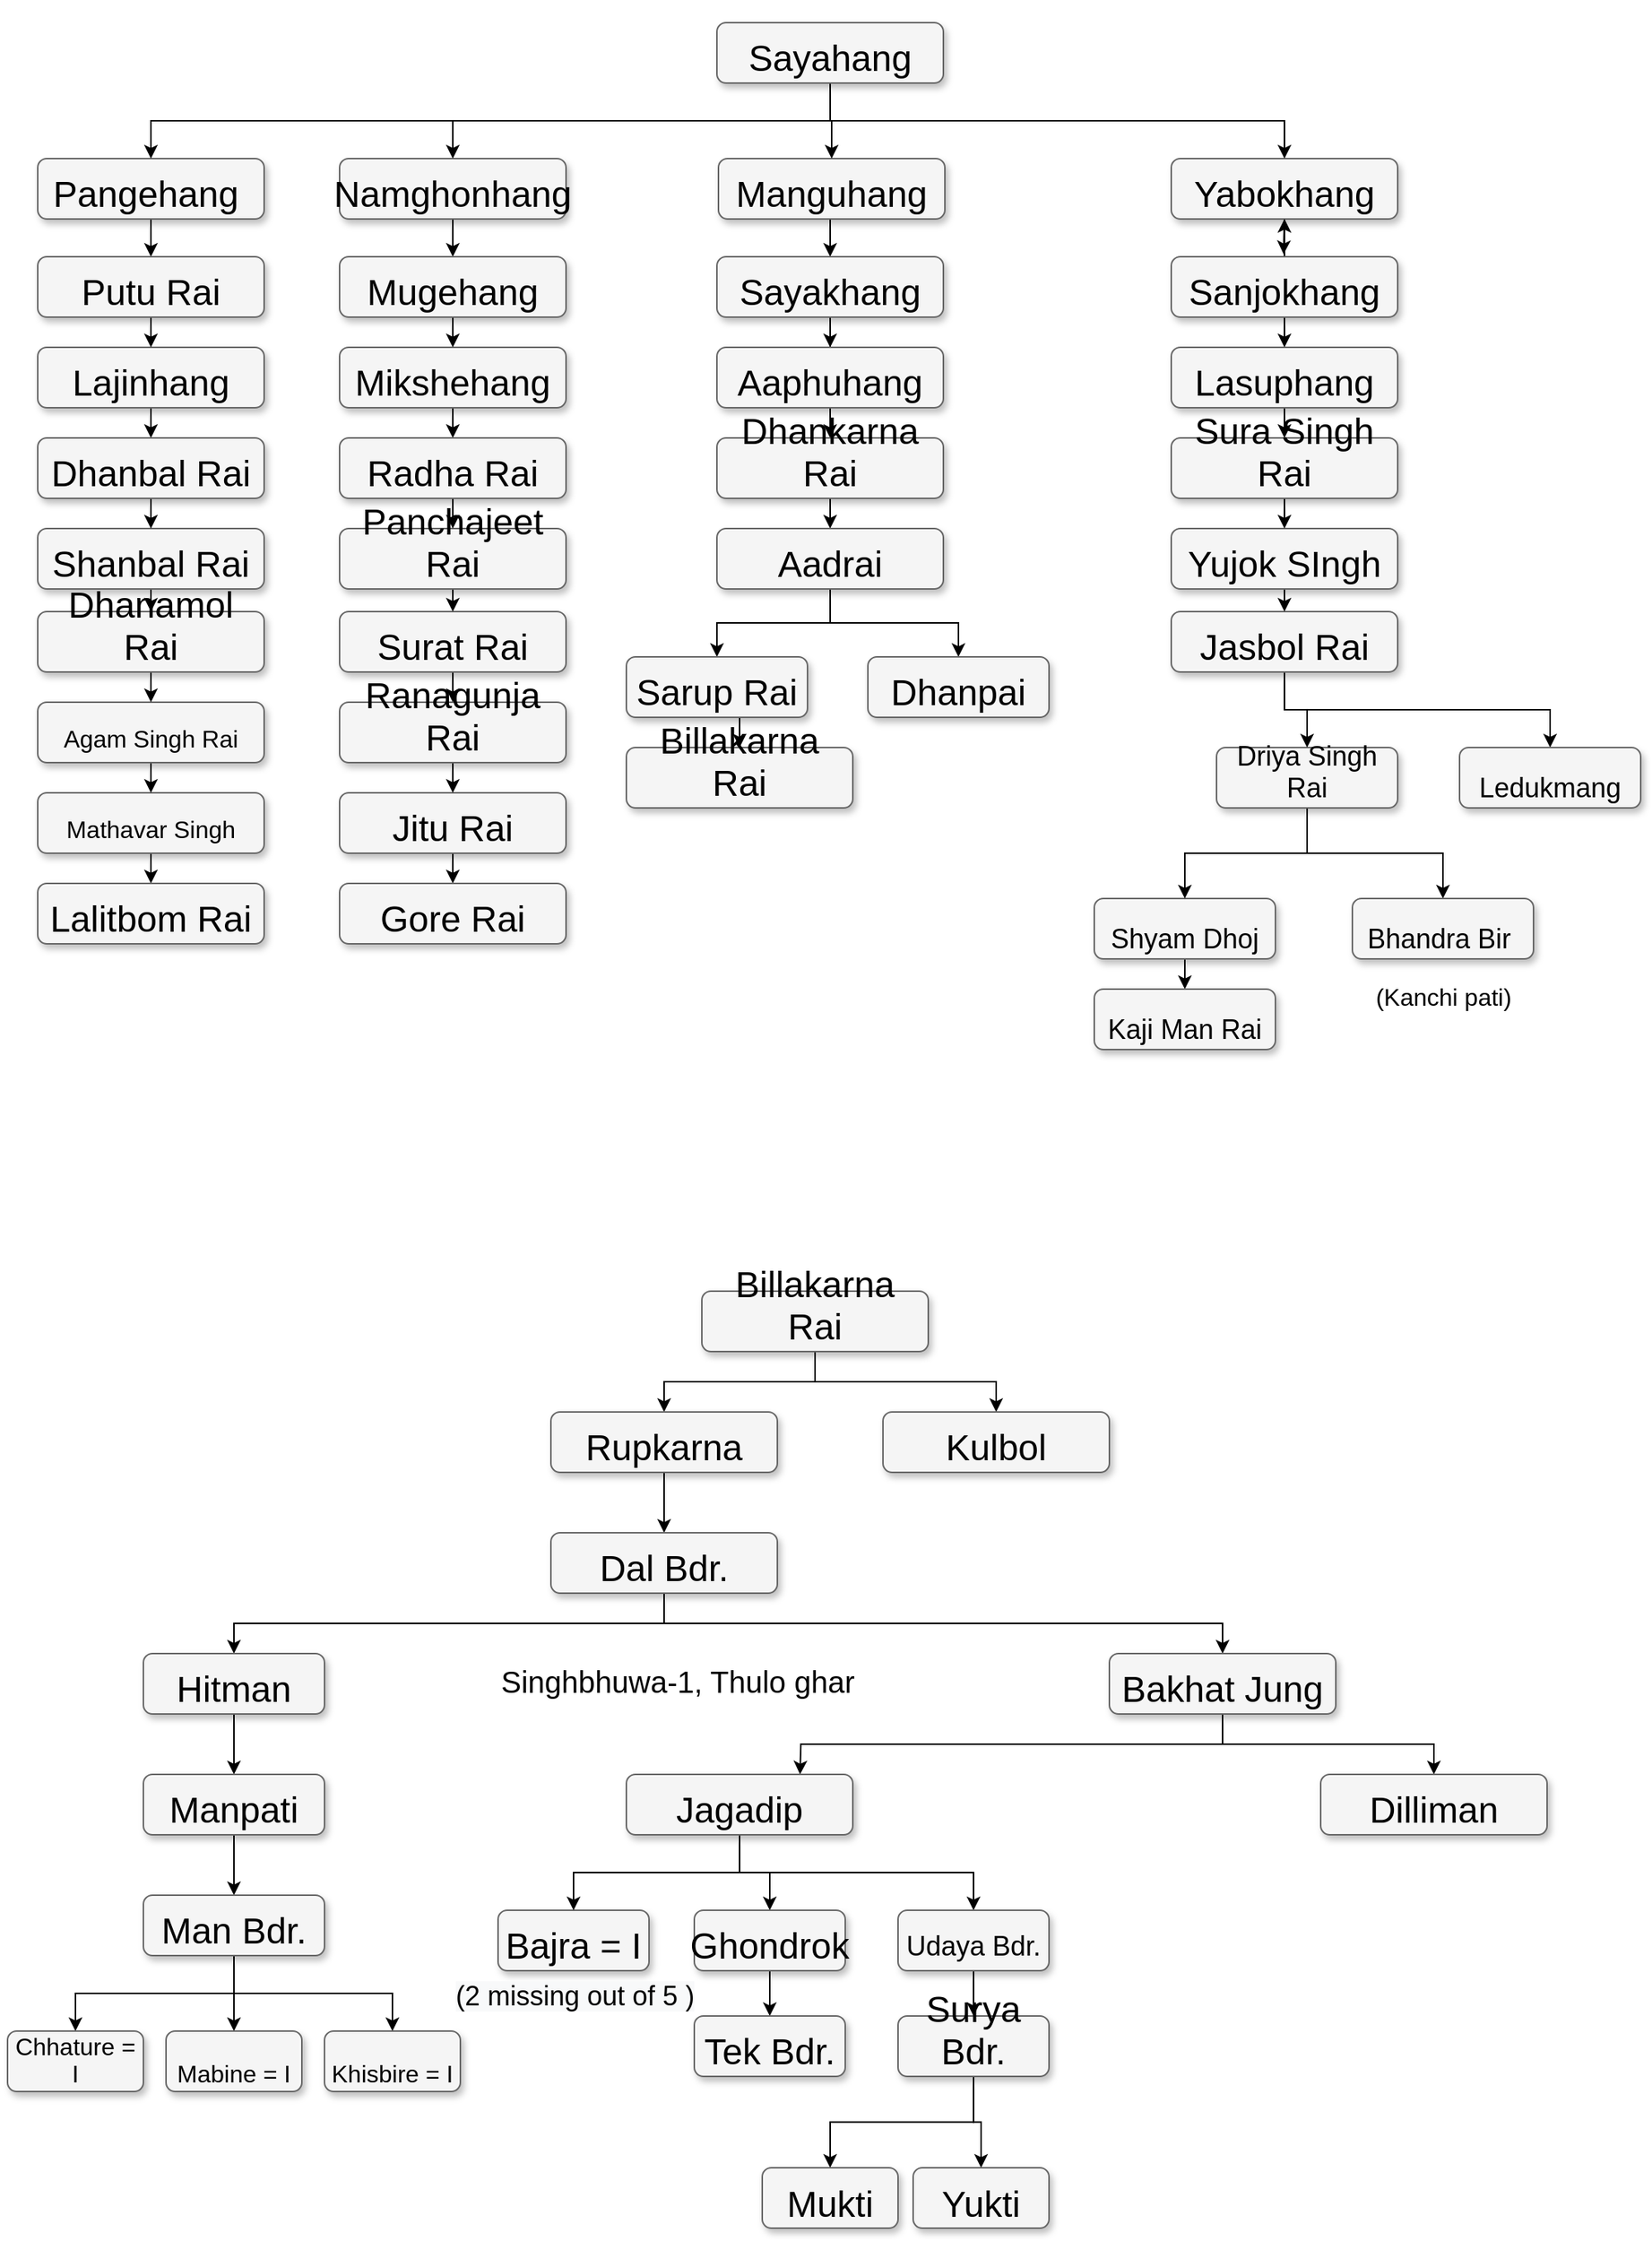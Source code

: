<mxfile version="15.5.0" type="github"><diagram id="9JrSqewKfM9jdmpe-DgF" name="Page-1"><mxGraphModel dx="1635" dy="-3269" grid="1" gridSize="10" guides="1" tooltips="1" connect="1" arrows="1" fold="1" page="1" pageScale="1" pageWidth="1169" pageHeight="827" math="0" shadow="0"><root><mxCell id="0"/><mxCell id="1" parent="0"/><mxCell id="iwu1MowWG5Aq7Ths03g3-1" style="edgeStyle=orthogonalEdgeStyle;rounded=0;orthogonalLoop=1;jettySize=auto;html=1;exitX=0.5;exitY=1;exitDx=0;exitDy=0;entryX=0.5;entryY=0;entryDx=0;entryDy=0;fontSize=24;" edge="1" parent="1" source="iwu1MowWG5Aq7Ths03g3-2" target="iwu1MowWG5Aq7Ths03g3-63"><mxGeometry relative="1" as="geometry"/></mxCell><mxCell id="iwu1MowWG5Aq7Ths03g3-2" value="&lt;p class=&quot;MsoNormal&quot; style=&quot;margin-bottom: 0.0pt; line-height: normal; font-size: 24px;&quot;&gt;&lt;span style=&quot;font-size: 24px; line-height: 107%; font-family: calibri, sans-serif;&quot;&gt;Pangehang&amp;nbsp;&lt;/span&gt;&lt;br style=&quot;font-size: 24px;&quot;&gt;&lt;/p&gt;" style="whiteSpace=wrap;html=1;rounded=1;shadow=1;strokeWidth=1;fontSize=24;align=center;fillColor=#f5f5f5;strokeColor=#666666;verticalAlign=bottom;" vertex="1" parent="1"><mxGeometry x="60" y="4280" width="150" height="40" as="geometry"/></mxCell><mxCell id="iwu1MowWG5Aq7Ths03g3-3" style="edgeStyle=orthogonalEdgeStyle;rounded=0;orthogonalLoop=1;jettySize=auto;html=1;exitX=0.5;exitY=1;exitDx=0;exitDy=0;entryX=0.5;entryY=0;entryDx=0;entryDy=0;fontSize=24;" edge="1" parent="1" source="iwu1MowWG5Aq7Ths03g3-4" target="iwu1MowWG5Aq7Ths03g3-48"><mxGeometry relative="1" as="geometry"/></mxCell><mxCell id="iwu1MowWG5Aq7Ths03g3-4" value="&lt;p class=&quot;MsoNormal&quot; style=&quot;margin-bottom: 0.0pt; line-height: normal; font-size: 24px;&quot;&gt;&lt;span style=&quot;font-size: 24px; line-height: 107%; font-family: calibri, sans-serif;&quot;&gt;Namghonhang&lt;/span&gt;&lt;br style=&quot;font-size: 24px;&quot;&gt;&lt;/p&gt;" style="whiteSpace=wrap;html=1;rounded=1;shadow=1;strokeWidth=1;fontSize=24;align=center;fillColor=#f5f5f5;strokeColor=#666666;verticalAlign=bottom;" vertex="1" parent="1"><mxGeometry x="260" y="4280" width="150" height="40" as="geometry"/></mxCell><mxCell id="iwu1MowWG5Aq7Ths03g3-5" style="edgeStyle=orthogonalEdgeStyle;rounded=0;orthogonalLoop=1;jettySize=auto;html=1;exitX=0.5;exitY=1;exitDx=0;exitDy=0;entryX=0.5;entryY=0;entryDx=0;entryDy=0;fontSize=24;fontColor=#000000;endArrow=classic;endFill=1;" edge="1" parent="1" source="iwu1MowWG5Aq7Ths03g3-6" target="iwu1MowWG5Aq7Ths03g3-10"><mxGeometry relative="1" as="geometry"/></mxCell><mxCell id="iwu1MowWG5Aq7Ths03g3-6" value="&lt;p class=&quot;MsoNormal&quot; style=&quot;margin-bottom: 0.0pt; line-height: normal; font-size: 24px;&quot;&gt;&lt;span style=&quot;font-size: 24px; line-height: 107%; font-family: calibri, sans-serif;&quot;&gt;Manguhang&lt;/span&gt;&lt;br style=&quot;font-size: 24px;&quot;&gt;&lt;/p&gt;" style="whiteSpace=wrap;html=1;rounded=1;shadow=1;strokeWidth=1;fontSize=24;align=center;fillColor=#f5f5f5;strokeColor=#666666;verticalAlign=bottom;" vertex="1" parent="1"><mxGeometry x="511" y="4280" width="150" height="40" as="geometry"/></mxCell><mxCell id="iwu1MowWG5Aq7Ths03g3-7" style="edgeStyle=orthogonalEdgeStyle;rounded=0;orthogonalLoop=1;jettySize=auto;html=1;exitX=0.5;exitY=1;exitDx=0;exitDy=0;entryX=0.496;entryY=-0.043;entryDx=0;entryDy=0;entryPerimeter=0;fontSize=24;" edge="1" parent="1" source="iwu1MowWG5Aq7Ths03g3-8" target="iwu1MowWG5Aq7Ths03g3-34"><mxGeometry relative="1" as="geometry"/></mxCell><mxCell id="iwu1MowWG5Aq7Ths03g3-8" value="&lt;p class=&quot;MsoNormal&quot; style=&quot;margin-bottom: 0.0pt; line-height: normal; font-size: 24px;&quot;&gt;&lt;span style=&quot;font-size: 24px; line-height: 107%; font-family: calibri, sans-serif;&quot;&gt;Yabokhang&lt;/span&gt;&lt;br style=&quot;font-size: 24px;&quot;&gt;&lt;/p&gt;" style="whiteSpace=wrap;html=1;rounded=1;shadow=1;strokeWidth=1;fontSize=24;align=center;fillColor=#f5f5f5;strokeColor=#666666;verticalAlign=bottom;" vertex="1" parent="1"><mxGeometry x="811" y="4280" width="150" height="40" as="geometry"/></mxCell><mxCell id="iwu1MowWG5Aq7Ths03g3-69" style="edgeStyle=orthogonalEdgeStyle;rounded=0;orthogonalLoop=1;jettySize=auto;html=1;exitX=0.5;exitY=1;exitDx=0;exitDy=0;fontSize=16;" edge="1" parent="1" source="iwu1MowWG5Aq7Ths03g3-10" target="iwu1MowWG5Aq7Ths03g3-12"><mxGeometry relative="1" as="geometry"/></mxCell><mxCell id="iwu1MowWG5Aq7Ths03g3-10" value="&lt;p class=&quot;MsoNormal&quot; style=&quot;margin-bottom: 0.0pt; line-height: normal; font-size: 24px;&quot;&gt;&lt;span style=&quot;font-size: 24px; line-height: 107%; font-family: calibri, sans-serif;&quot;&gt;Sayakhang&lt;/span&gt;&lt;br style=&quot;font-size: 24px;&quot;&gt;&lt;/p&gt;" style="whiteSpace=wrap;html=1;rounded=1;shadow=1;strokeWidth=1;fontSize=24;align=center;fillColor=#f5f5f5;strokeColor=#666666;verticalAlign=bottom;" vertex="1" parent="1"><mxGeometry x="510" y="4345" width="150" height="40" as="geometry"/></mxCell><mxCell id="iwu1MowWG5Aq7Ths03g3-11" style="edgeStyle=orthogonalEdgeStyle;rounded=0;orthogonalLoop=1;jettySize=auto;html=1;exitX=0.5;exitY=1;exitDx=0;exitDy=0;entryX=0.5;entryY=0;entryDx=0;entryDy=0;fontSize=24;fontColor=#000000;endArrow=classic;endFill=1;" edge="1" parent="1" source="iwu1MowWG5Aq7Ths03g3-12" target="iwu1MowWG5Aq7Ths03g3-14"><mxGeometry relative="1" as="geometry"/></mxCell><mxCell id="iwu1MowWG5Aq7Ths03g3-12" value="&lt;p class=&quot;MsoNormal&quot; style=&quot;margin-bottom: 0.0pt; line-height: normal; font-size: 24px;&quot;&gt;&lt;span style=&quot;font-size: 24px; line-height: 107%; font-family: calibri, sans-serif;&quot;&gt;Aaphuhang&lt;/span&gt;&lt;br style=&quot;font-size: 24px;&quot;&gt;&lt;/p&gt;" style="whiteSpace=wrap;html=1;rounded=1;shadow=1;strokeWidth=1;fontSize=24;align=center;fillColor=#f5f5f5;strokeColor=#666666;verticalAlign=bottom;" vertex="1" parent="1"><mxGeometry x="510" y="4405" width="150" height="40" as="geometry"/></mxCell><mxCell id="iwu1MowWG5Aq7Ths03g3-13" style="edgeStyle=orthogonalEdgeStyle;rounded=0;orthogonalLoop=1;jettySize=auto;html=1;exitX=0.5;exitY=1;exitDx=0;exitDy=0;entryX=0.5;entryY=0;entryDx=0;entryDy=0;fontSize=24;fontColor=#000000;endArrow=classic;endFill=1;" edge="1" parent="1" source="iwu1MowWG5Aq7Ths03g3-14" target="iwu1MowWG5Aq7Ths03g3-16"><mxGeometry relative="1" as="geometry"/></mxCell><mxCell id="iwu1MowWG5Aq7Ths03g3-14" value="&lt;p class=&quot;MsoNormal&quot; style=&quot;margin-bottom: 0.0pt; line-height: normal; font-size: 24px;&quot;&gt;&lt;span style=&quot;font-size: 24px; line-height: 107%; font-family: calibri, sans-serif;&quot;&gt;Dhankarna Rai&lt;/span&gt;&lt;br style=&quot;font-size: 24px;&quot;&gt;&lt;/p&gt;" style="whiteSpace=wrap;html=1;rounded=1;shadow=1;strokeWidth=1;fontSize=24;align=center;fillColor=#f5f5f5;strokeColor=#666666;verticalAlign=bottom;" vertex="1" parent="1"><mxGeometry x="510" y="4465" width="150" height="40" as="geometry"/></mxCell><mxCell id="iwu1MowWG5Aq7Ths03g3-15" style="edgeStyle=orthogonalEdgeStyle;rounded=0;orthogonalLoop=1;jettySize=auto;html=1;exitX=0.5;exitY=1;exitDx=0;exitDy=0;fontSize=24;fontColor=#000000;endArrow=classic;endFill=1;" edge="1" parent="1" source="iwu1MowWG5Aq7Ths03g3-16" target="iwu1MowWG5Aq7Ths03g3-18"><mxGeometry relative="1" as="geometry"/></mxCell><mxCell id="iwu1MowWG5Aq7Ths03g3-95" style="edgeStyle=orthogonalEdgeStyle;rounded=0;orthogonalLoop=1;jettySize=auto;html=1;exitX=0.5;exitY=1;exitDx=0;exitDy=0;fontSize=16;" edge="1" parent="1" source="iwu1MowWG5Aq7Ths03g3-16" target="iwu1MowWG5Aq7Ths03g3-94"><mxGeometry relative="1" as="geometry"/></mxCell><mxCell id="iwu1MowWG5Aq7Ths03g3-16" value="&lt;p class=&quot;MsoNormal&quot; style=&quot;margin-bottom: 0.0pt; line-height: normal; font-size: 24px;&quot;&gt;&lt;span style=&quot;font-size: 24px; line-height: 107%; font-family: calibri, sans-serif;&quot;&gt;Aadrai&lt;/span&gt;&lt;br style=&quot;font-size: 24px;&quot;&gt;&lt;/p&gt;" style="whiteSpace=wrap;html=1;rounded=1;shadow=1;strokeWidth=1;fontSize=24;align=center;fillColor=#f5f5f5;strokeColor=#666666;verticalAlign=bottom;" vertex="1" parent="1"><mxGeometry x="510" y="4525" width="150" height="40" as="geometry"/></mxCell><mxCell id="iwu1MowWG5Aq7Ths03g3-17" style="edgeStyle=orthogonalEdgeStyle;rounded=0;orthogonalLoop=1;jettySize=auto;html=1;exitX=0.5;exitY=1;exitDx=0;exitDy=0;entryX=0.5;entryY=0;entryDx=0;entryDy=0;fontSize=24;fontColor=#000000;endArrow=classic;endFill=1;" edge="1" parent="1" source="iwu1MowWG5Aq7Ths03g3-18" target="iwu1MowWG5Aq7Ths03g3-19"><mxGeometry relative="1" as="geometry"/></mxCell><mxCell id="iwu1MowWG5Aq7Ths03g3-18" value="&lt;p class=&quot;MsoNormal&quot; style=&quot;margin-bottom: 0.0pt; line-height: normal; font-size: 24px;&quot;&gt;&lt;span style=&quot;font-size: 24px; line-height: 107%; font-family: calibri, sans-serif;&quot;&gt;Sarup Rai&lt;/span&gt;&lt;br style=&quot;font-size: 24px;&quot;&gt;&lt;/p&gt;" style="whiteSpace=wrap;html=1;rounded=1;shadow=1;strokeWidth=1;fontSize=24;align=center;fillColor=#f5f5f5;strokeColor=#666666;verticalAlign=bottom;" vertex="1" parent="1"><mxGeometry x="450" y="4610" width="120" height="40" as="geometry"/></mxCell><mxCell id="iwu1MowWG5Aq7Ths03g3-19" value="&lt;p class=&quot;MsoNormal&quot; style=&quot;margin-bottom: 0.0pt; line-height: normal; font-size: 24px;&quot;&gt;&lt;span style=&quot;font-size: 24px; line-height: 107%; font-family: calibri, sans-serif;&quot;&gt;Billakarna Rai&lt;/span&gt;&lt;br style=&quot;font-size: 24px;&quot;&gt;&lt;/p&gt;" style="whiteSpace=wrap;html=1;rounded=1;shadow=1;strokeWidth=1;fontSize=24;align=center;fillColor=#f5f5f5;strokeColor=#666666;verticalAlign=bottom;" vertex="1" parent="1"><mxGeometry x="450" y="4670" width="150" height="40" as="geometry"/></mxCell><mxCell id="iwu1MowWG5Aq7Ths03g3-20" style="edgeStyle=orthogonalEdgeStyle;rounded=0;orthogonalLoop=1;jettySize=auto;html=1;exitX=0.5;exitY=1;exitDx=0;exitDy=0;entryX=0.5;entryY=0;entryDx=0;entryDy=0;fontSize=24;" edge="1" parent="1" source="iwu1MowWG5Aq7Ths03g3-21" target="iwu1MowWG5Aq7Ths03g3-22"><mxGeometry relative="1" as="geometry"/></mxCell><mxCell id="iwu1MowWG5Aq7Ths03g3-21" value="&lt;p class=&quot;MsoNormal&quot; style=&quot;margin-bottom: 0.0pt; line-height: normal; font-size: 18px;&quot;&gt;&lt;span style=&quot;line-height: 107%; font-family: calibri, sans-serif; font-size: 18px;&quot;&gt;&lt;font style=&quot;font-size: 18px;&quot;&gt;Shyam Dhoj&lt;/font&gt;&lt;/span&gt;&lt;br style=&quot;font-size: 18px;&quot;&gt;&lt;/p&gt;" style="whiteSpace=wrap;html=1;rounded=1;shadow=1;strokeWidth=1;fontSize=18;align=center;fillColor=#f5f5f5;strokeColor=#666666;verticalAlign=bottom;" vertex="1" parent="1"><mxGeometry x="760" y="4770" width="120" height="40" as="geometry"/></mxCell><mxCell id="iwu1MowWG5Aq7Ths03g3-22" value="&lt;p class=&quot;MsoNormal&quot; style=&quot;margin-bottom: 0.0pt; line-height: normal; font-size: 18px;&quot;&gt;&lt;span style=&quot;line-height: 107%; font-family: calibri, sans-serif; font-size: 18px;&quot;&gt;&lt;font style=&quot;font-size: 18px;&quot;&gt;Kaji Man Rai&lt;/font&gt;&lt;/span&gt;&lt;br style=&quot;font-size: 18px;&quot;&gt;&lt;/p&gt;" style="whiteSpace=wrap;html=1;rounded=1;shadow=1;strokeWidth=1;fontSize=18;align=center;fillColor=#f5f5f5;strokeColor=#666666;verticalAlign=bottom;" vertex="1" parent="1"><mxGeometry x="760" y="4830" width="120" height="40" as="geometry"/></mxCell><mxCell id="iwu1MowWG5Aq7Ths03g3-23" style="edgeStyle=orthogonalEdgeStyle;rounded=0;orthogonalLoop=1;jettySize=auto;html=1;exitX=0.5;exitY=1;exitDx=0;exitDy=0;entryX=0.5;entryY=0;entryDx=0;entryDy=0;fontSize=24;" edge="1" parent="1" source="iwu1MowWG5Aq7Ths03g3-24" target="iwu1MowWG5Aq7Ths03g3-21"><mxGeometry relative="1" as="geometry"/></mxCell><mxCell id="iwu1MowWG5Aq7Ths03g3-84" style="edgeStyle=orthogonalEdgeStyle;rounded=0;orthogonalLoop=1;jettySize=auto;html=1;exitX=0.5;exitY=1;exitDx=0;exitDy=0;fontSize=18;" edge="1" parent="1" source="iwu1MowWG5Aq7Ths03g3-24" target="iwu1MowWG5Aq7Ths03g3-82"><mxGeometry relative="1" as="geometry"/></mxCell><mxCell id="iwu1MowWG5Aq7Ths03g3-24" value="&lt;p class=&quot;MsoNormal&quot; style=&quot;margin-bottom: 0.0pt; line-height: normal; font-size: 18px;&quot;&gt;&lt;span style=&quot;line-height: 107%; font-family: calibri, sans-serif; font-size: 18px;&quot;&gt;&lt;font style=&quot;font-size: 18px;&quot;&gt;Driya Singh Rai&lt;/font&gt;&lt;/span&gt;&lt;br style=&quot;font-size: 18px;&quot;&gt;&lt;/p&gt;" style="whiteSpace=wrap;html=1;rounded=1;shadow=1;strokeWidth=1;fontSize=18;align=center;fillColor=#f5f5f5;strokeColor=#666666;verticalAlign=bottom;" vertex="1" parent="1"><mxGeometry x="841" y="4670" width="120" height="40" as="geometry"/></mxCell><mxCell id="iwu1MowWG5Aq7Ths03g3-80" style="edgeStyle=orthogonalEdgeStyle;rounded=0;orthogonalLoop=1;jettySize=auto;html=1;exitX=0.5;exitY=1;exitDx=0;exitDy=0;fontSize=18;" edge="1" parent="1" source="iwu1MowWG5Aq7Ths03g3-26" target="iwu1MowWG5Aq7Ths03g3-24"><mxGeometry relative="1" as="geometry"/></mxCell><mxCell id="iwu1MowWG5Aq7Ths03g3-81" style="edgeStyle=orthogonalEdgeStyle;rounded=0;orthogonalLoop=1;jettySize=auto;html=1;exitX=0.5;exitY=1;exitDx=0;exitDy=0;fontSize=18;" edge="1" parent="1" source="iwu1MowWG5Aq7Ths03g3-26" target="iwu1MowWG5Aq7Ths03g3-79"><mxGeometry relative="1" as="geometry"/></mxCell><mxCell id="iwu1MowWG5Aq7Ths03g3-26" value="&lt;p class=&quot;MsoNormal&quot; style=&quot;margin-bottom: 0.0pt; line-height: normal; font-size: 24px;&quot;&gt;&lt;span style=&quot;line-height: 107%; font-family: calibri, sans-serif; font-size: 24px;&quot;&gt;&lt;font style=&quot;font-size: 24px;&quot;&gt;Jasbol Rai&lt;/font&gt;&lt;/span&gt;&lt;br style=&quot;font-size: 24px;&quot;&gt;&lt;/p&gt;" style="whiteSpace=wrap;html=1;rounded=1;shadow=1;strokeWidth=1;fontSize=24;align=center;fillColor=#f5f5f5;strokeColor=#666666;verticalAlign=bottom;" vertex="1" parent="1"><mxGeometry x="811" y="4580" width="150" height="40" as="geometry"/></mxCell><mxCell id="iwu1MowWG5Aq7Ths03g3-27" style="edgeStyle=orthogonalEdgeStyle;rounded=0;orthogonalLoop=1;jettySize=auto;html=1;exitX=0.5;exitY=1;exitDx=0;exitDy=0;entryX=0.5;entryY=0;entryDx=0;entryDy=0;fontSize=24;" edge="1" parent="1" source="iwu1MowWG5Aq7Ths03g3-28" target="iwu1MowWG5Aq7Ths03g3-26"><mxGeometry relative="1" as="geometry"/></mxCell><mxCell id="iwu1MowWG5Aq7Ths03g3-28" value="&lt;p class=&quot;MsoNormal&quot; style=&quot;margin-bottom: 0.0pt; line-height: normal; font-size: 24px;&quot;&gt;&lt;span style=&quot;line-height: 107%; font-family: calibri, sans-serif; font-size: 24px;&quot;&gt;&lt;font style=&quot;font-size: 24px;&quot;&gt;Yujok SIngh&lt;/font&gt;&lt;/span&gt;&lt;br style=&quot;font-size: 24px;&quot;&gt;&lt;/p&gt;" style="whiteSpace=wrap;html=1;rounded=1;shadow=1;strokeWidth=1;fontSize=24;align=center;fillColor=#f5f5f5;strokeColor=#666666;verticalAlign=bottom;" vertex="1" parent="1"><mxGeometry x="811" y="4525" width="150" height="40" as="geometry"/></mxCell><mxCell id="iwu1MowWG5Aq7Ths03g3-29" style="edgeStyle=orthogonalEdgeStyle;rounded=0;orthogonalLoop=1;jettySize=auto;html=1;exitX=0.5;exitY=1;exitDx=0;exitDy=0;entryX=0.5;entryY=0;entryDx=0;entryDy=0;fontSize=24;" edge="1" parent="1" source="iwu1MowWG5Aq7Ths03g3-30" target="iwu1MowWG5Aq7Ths03g3-32"><mxGeometry relative="1" as="geometry"/></mxCell><mxCell id="iwu1MowWG5Aq7Ths03g3-30" value="&lt;p class=&quot;MsoNormal&quot; style=&quot;margin-bottom: 0.0pt; line-height: normal; font-size: 24px;&quot;&gt;&lt;span style=&quot;line-height: 107%; font-family: calibri, sans-serif; font-size: 24px;&quot;&gt;&lt;font style=&quot;font-size: 24px;&quot;&gt;Lasuphang&lt;/font&gt;&lt;/span&gt;&lt;br style=&quot;font-size: 24px;&quot;&gt;&lt;/p&gt;" style="whiteSpace=wrap;html=1;rounded=1;shadow=1;strokeWidth=1;fontSize=24;align=center;fillColor=#f5f5f5;strokeColor=#666666;verticalAlign=bottom;" vertex="1" parent="1"><mxGeometry x="811" y="4405" width="150" height="40" as="geometry"/></mxCell><mxCell id="iwu1MowWG5Aq7Ths03g3-31" style="edgeStyle=orthogonalEdgeStyle;rounded=0;orthogonalLoop=1;jettySize=auto;html=1;exitX=0.5;exitY=1;exitDx=0;exitDy=0;entryX=0.5;entryY=0;entryDx=0;entryDy=0;fontSize=24;" edge="1" parent="1" source="iwu1MowWG5Aq7Ths03g3-32" target="iwu1MowWG5Aq7Ths03g3-28"><mxGeometry relative="1" as="geometry"/></mxCell><mxCell id="iwu1MowWG5Aq7Ths03g3-32" value="&lt;p class=&quot;MsoNormal&quot; style=&quot;margin-bottom: 0.0pt; line-height: normal; font-size: 24px;&quot;&gt;&lt;span style=&quot;line-height: 107%; font-family: calibri, sans-serif; font-size: 24px;&quot;&gt;&lt;font style=&quot;font-size: 24px;&quot;&gt;Sura Singh Rai&lt;/font&gt;&lt;/span&gt;&lt;br style=&quot;font-size: 24px;&quot;&gt;&lt;/p&gt;" style="whiteSpace=wrap;html=1;rounded=1;shadow=1;strokeWidth=1;fontSize=24;align=center;fillColor=#f5f5f5;strokeColor=#666666;verticalAlign=bottom;" vertex="1" parent="1"><mxGeometry x="811" y="4465" width="150" height="40" as="geometry"/></mxCell><mxCell id="iwu1MowWG5Aq7Ths03g3-33" style="edgeStyle=orthogonalEdgeStyle;rounded=0;orthogonalLoop=1;jettySize=auto;html=1;exitX=0.5;exitY=1;exitDx=0;exitDy=0;entryX=0.5;entryY=0;entryDx=0;entryDy=0;fontSize=24;" edge="1" parent="1" source="iwu1MowWG5Aq7Ths03g3-34" target="iwu1MowWG5Aq7Ths03g3-30"><mxGeometry relative="1" as="geometry"/></mxCell><mxCell id="iwu1MowWG5Aq7Ths03g3-77" value="" style="edgeStyle=orthogonalEdgeStyle;rounded=0;orthogonalLoop=1;jettySize=auto;html=1;fontSize=16;" edge="1" parent="1" source="iwu1MowWG5Aq7Ths03g3-34" target="iwu1MowWG5Aq7Ths03g3-8"><mxGeometry relative="1" as="geometry"/></mxCell><mxCell id="iwu1MowWG5Aq7Ths03g3-34" value="&lt;p class=&quot;MsoNormal&quot; style=&quot;margin-bottom: 0.0pt; line-height: normal; font-size: 24px;&quot;&gt;&lt;span style=&quot;line-height: 107%; font-family: calibri, sans-serif; font-size: 24px;&quot;&gt;&lt;font style=&quot;font-size: 24px;&quot;&gt;Sanjokhang&lt;/font&gt;&lt;/span&gt;&lt;br style=&quot;font-size: 24px;&quot;&gt;&lt;/p&gt;" style="whiteSpace=wrap;html=1;rounded=1;shadow=1;strokeWidth=1;fontSize=24;align=center;fillColor=#f5f5f5;strokeColor=#666666;verticalAlign=bottom;" vertex="1" parent="1"><mxGeometry x="811" y="4345" width="150" height="40" as="geometry"/></mxCell><mxCell id="iwu1MowWG5Aq7Ths03g3-35" style="edgeStyle=orthogonalEdgeStyle;rounded=0;orthogonalLoop=1;jettySize=auto;html=1;exitX=0.5;exitY=1;exitDx=0;exitDy=0;entryX=0.5;entryY=0;entryDx=0;entryDy=0;fontSize=24;" edge="1" parent="1" source="iwu1MowWG5Aq7Ths03g3-36" target="iwu1MowWG5Aq7Ths03g3-49"><mxGeometry relative="1" as="geometry"/></mxCell><mxCell id="iwu1MowWG5Aq7Ths03g3-36" value="&lt;p class=&quot;MsoNormal&quot; style=&quot;margin-bottom: 0.0pt; line-height: normal; font-size: 24px;&quot;&gt;&lt;span style=&quot;line-height: 107%; font-family: calibri, sans-serif; font-size: 24px;&quot;&gt;&lt;font style=&quot;font-size: 24px;&quot;&gt;Jitu Rai&lt;/font&gt;&lt;/span&gt;&lt;br style=&quot;font-size: 24px;&quot;&gt;&lt;/p&gt;" style="whiteSpace=wrap;html=1;rounded=1;shadow=1;strokeWidth=1;fontSize=24;align=center;fillColor=#f5f5f5;strokeColor=#666666;verticalAlign=bottom;" vertex="1" parent="1"><mxGeometry x="260" y="4700" width="150" height="40" as="geometry"/></mxCell><mxCell id="iwu1MowWG5Aq7Ths03g3-37" style="edgeStyle=orthogonalEdgeStyle;rounded=0;orthogonalLoop=1;jettySize=auto;html=1;exitX=0.5;exitY=1;exitDx=0;exitDy=0;entryX=0.5;entryY=0;entryDx=0;entryDy=0;fontSize=24;" edge="1" parent="1" source="iwu1MowWG5Aq7Ths03g3-38" target="iwu1MowWG5Aq7Ths03g3-36"><mxGeometry relative="1" as="geometry"/></mxCell><mxCell id="iwu1MowWG5Aq7Ths03g3-38" value="&lt;p class=&quot;MsoNormal&quot; style=&quot;margin-bottom: 0.0pt; line-height: normal; font-size: 24px;&quot;&gt;&lt;span style=&quot;line-height: 107%; font-family: calibri, sans-serif; font-size: 24px;&quot;&gt;&lt;font style=&quot;font-size: 24px;&quot;&gt;Ranagunja Rai&lt;/font&gt;&lt;/span&gt;&lt;br style=&quot;font-size: 24px;&quot;&gt;&lt;/p&gt;" style="whiteSpace=wrap;html=1;rounded=1;shadow=1;strokeWidth=1;fontSize=24;align=center;fillColor=#f5f5f5;strokeColor=#666666;verticalAlign=bottom;" vertex="1" parent="1"><mxGeometry x="260" y="4640" width="150" height="40" as="geometry"/></mxCell><mxCell id="iwu1MowWG5Aq7Ths03g3-39" style="edgeStyle=orthogonalEdgeStyle;rounded=0;orthogonalLoop=1;jettySize=auto;html=1;exitX=0.5;exitY=1;exitDx=0;exitDy=0;entryX=0.5;entryY=0;entryDx=0;entryDy=0;fontSize=24;" edge="1" parent="1" source="iwu1MowWG5Aq7Ths03g3-40" target="iwu1MowWG5Aq7Ths03g3-38"><mxGeometry relative="1" as="geometry"/></mxCell><mxCell id="iwu1MowWG5Aq7Ths03g3-40" value="&lt;p class=&quot;MsoNormal&quot; style=&quot;margin-bottom: 0.0pt; line-height: normal; font-size: 24px;&quot;&gt;&lt;span style=&quot;line-height: 107%; font-family: calibri, sans-serif; font-size: 24px;&quot;&gt;&lt;font style=&quot;font-size: 24px;&quot;&gt;Surat Rai&lt;/font&gt;&lt;/span&gt;&lt;br style=&quot;font-size: 24px;&quot;&gt;&lt;/p&gt;" style="whiteSpace=wrap;html=1;rounded=1;shadow=1;strokeWidth=1;fontSize=24;align=center;fillColor=#f5f5f5;strokeColor=#666666;verticalAlign=bottom;" vertex="1" parent="1"><mxGeometry x="260" y="4580" width="150" height="40" as="geometry"/></mxCell><mxCell id="iwu1MowWG5Aq7Ths03g3-41" style="edgeStyle=orthogonalEdgeStyle;rounded=0;orthogonalLoop=1;jettySize=auto;html=1;exitX=0.5;exitY=1;exitDx=0;exitDy=0;entryX=0.5;entryY=0;entryDx=0;entryDy=0;fontSize=24;" edge="1" parent="1" source="iwu1MowWG5Aq7Ths03g3-42" target="iwu1MowWG5Aq7Ths03g3-40"><mxGeometry relative="1" as="geometry"/></mxCell><mxCell id="iwu1MowWG5Aq7Ths03g3-42" value="&lt;p class=&quot;MsoNormal&quot; style=&quot;margin-bottom: 0.0pt; line-height: normal; font-size: 24px;&quot;&gt;&lt;span style=&quot;line-height: 107%; font-family: calibri, sans-serif; font-size: 24px;&quot;&gt;&lt;font style=&quot;font-size: 24px;&quot;&gt;Panchajeet Rai&lt;/font&gt;&lt;/span&gt;&lt;br style=&quot;font-size: 24px;&quot;&gt;&lt;/p&gt;" style="whiteSpace=wrap;html=1;rounded=1;shadow=1;strokeWidth=1;fontSize=24;align=center;fillColor=#f5f5f5;strokeColor=#666666;verticalAlign=bottom;" vertex="1" parent="1"><mxGeometry x="260" y="4525" width="150" height="40" as="geometry"/></mxCell><mxCell id="iwu1MowWG5Aq7Ths03g3-43" style="edgeStyle=orthogonalEdgeStyle;rounded=0;orthogonalLoop=1;jettySize=auto;html=1;exitX=0.5;exitY=1;exitDx=0;exitDy=0;entryX=0.5;entryY=0;entryDx=0;entryDy=0;fontSize=24;" edge="1" parent="1" source="iwu1MowWG5Aq7Ths03g3-44" target="iwu1MowWG5Aq7Ths03g3-46"><mxGeometry relative="1" as="geometry"/></mxCell><mxCell id="iwu1MowWG5Aq7Ths03g3-44" value="&lt;p class=&quot;MsoNormal&quot; style=&quot;margin-bottom: 0.0pt; line-height: normal; font-size: 24px;&quot;&gt;&lt;span style=&quot;line-height: 107%; font-family: calibri, sans-serif; font-size: 24px;&quot;&gt;&lt;font style=&quot;font-size: 24px;&quot;&gt;Mikshehang&lt;/font&gt;&lt;/span&gt;&lt;br style=&quot;font-size: 24px;&quot;&gt;&lt;/p&gt;" style="whiteSpace=wrap;html=1;rounded=1;shadow=1;strokeWidth=1;fontSize=24;align=center;fillColor=#f5f5f5;strokeColor=#666666;verticalAlign=bottom;" vertex="1" parent="1"><mxGeometry x="260" y="4405" width="150" height="40" as="geometry"/></mxCell><mxCell id="iwu1MowWG5Aq7Ths03g3-45" style="edgeStyle=orthogonalEdgeStyle;rounded=0;orthogonalLoop=1;jettySize=auto;html=1;exitX=0.5;exitY=1;exitDx=0;exitDy=0;entryX=0.5;entryY=0;entryDx=0;entryDy=0;fontSize=24;" edge="1" parent="1" source="iwu1MowWG5Aq7Ths03g3-46" target="iwu1MowWG5Aq7Ths03g3-42"><mxGeometry relative="1" as="geometry"/></mxCell><mxCell id="iwu1MowWG5Aq7Ths03g3-46" value="&lt;p class=&quot;MsoNormal&quot; style=&quot;margin-bottom: 0.0pt; line-height: normal; font-size: 24px;&quot;&gt;&lt;font face=&quot;calibri, sans-serif&quot; style=&quot;font-size: 24px;&quot;&gt;&lt;span style=&quot;font-size: 24px;&quot;&gt;Radha Rai&lt;/span&gt;&lt;/font&gt;&lt;/p&gt;" style="whiteSpace=wrap;html=1;rounded=1;shadow=1;strokeWidth=1;fontSize=24;align=center;fillColor=#f5f5f5;strokeColor=#666666;verticalAlign=bottom;" vertex="1" parent="1"><mxGeometry x="260" y="4465" width="150" height="40" as="geometry"/></mxCell><mxCell id="iwu1MowWG5Aq7Ths03g3-47" style="edgeStyle=orthogonalEdgeStyle;rounded=0;orthogonalLoop=1;jettySize=auto;html=1;exitX=0.5;exitY=1;exitDx=0;exitDy=0;entryX=0.5;entryY=0;entryDx=0;entryDy=0;fontSize=24;" edge="1" parent="1" source="iwu1MowWG5Aq7Ths03g3-48" target="iwu1MowWG5Aq7Ths03g3-44"><mxGeometry relative="1" as="geometry"/></mxCell><mxCell id="iwu1MowWG5Aq7Ths03g3-48" value="&lt;p class=&quot;MsoNormal&quot; style=&quot;margin-bottom: 0.0pt; line-height: normal; font-size: 24px;&quot;&gt;&lt;span style=&quot;line-height: 107%; font-family: calibri, sans-serif; font-size: 24px;&quot;&gt;&lt;font style=&quot;font-size: 24px;&quot;&gt;Mugehang&lt;/font&gt;&lt;/span&gt;&lt;br style=&quot;font-size: 24px;&quot;&gt;&lt;/p&gt;" style="whiteSpace=wrap;html=1;rounded=1;shadow=1;strokeWidth=1;fontSize=24;align=center;fillColor=#f5f5f5;strokeColor=#666666;verticalAlign=bottom;" vertex="1" parent="1"><mxGeometry x="260" y="4345" width="150" height="40" as="geometry"/></mxCell><mxCell id="iwu1MowWG5Aq7Ths03g3-49" value="&lt;p class=&quot;MsoNormal&quot; style=&quot;margin-bottom: 0.0pt; line-height: normal; font-size: 24px;&quot;&gt;&lt;span style=&quot;line-height: 107%; font-family: calibri, sans-serif; font-size: 24px;&quot;&gt;&lt;font style=&quot;font-size: 24px;&quot;&gt;Gore Rai&lt;/font&gt;&lt;/span&gt;&lt;br style=&quot;font-size: 24px;&quot;&gt;&lt;/p&gt;" style="whiteSpace=wrap;html=1;rounded=1;shadow=1;strokeWidth=1;fontSize=24;align=center;fillColor=#f5f5f5;strokeColor=#666666;verticalAlign=bottom;" vertex="1" parent="1"><mxGeometry x="260" y="4760" width="150" height="40" as="geometry"/></mxCell><mxCell id="iwu1MowWG5Aq7Ths03g3-50" style="edgeStyle=orthogonalEdgeStyle;rounded=0;orthogonalLoop=1;jettySize=auto;html=1;exitX=0.5;exitY=1;exitDx=0;exitDy=0;entryX=0.5;entryY=0;entryDx=0;entryDy=0;fontSize=24;" edge="1" parent="1" source="iwu1MowWG5Aq7Ths03g3-51" target="iwu1MowWG5Aq7Ths03g3-64"><mxGeometry relative="1" as="geometry"/></mxCell><mxCell id="iwu1MowWG5Aq7Ths03g3-51" value="&lt;p class=&quot;MsoNormal&quot; style=&quot;margin-bottom: 0.0pt ; line-height: normal&quot;&gt;&lt;span style=&quot;line-height: 107% ; font-family: &amp;#34;calibri&amp;#34; , sans-serif&quot;&gt;&lt;font style=&quot;font-size: 16px&quot;&gt;Mathavar Singh&lt;/font&gt;&lt;/span&gt;&lt;br style=&quot;font-size: 24px&quot;&gt;&lt;/p&gt;" style="whiteSpace=wrap;html=1;rounded=1;shadow=1;strokeWidth=1;fontSize=24;align=center;fillColor=#f5f5f5;strokeColor=#666666;verticalAlign=bottom;" vertex="1" parent="1"><mxGeometry x="60" y="4700" width="150" height="40" as="geometry"/></mxCell><mxCell id="iwu1MowWG5Aq7Ths03g3-52" style="edgeStyle=orthogonalEdgeStyle;rounded=0;orthogonalLoop=1;jettySize=auto;html=1;exitX=0.5;exitY=1;exitDx=0;exitDy=0;entryX=0.5;entryY=0;entryDx=0;entryDy=0;fontSize=24;" edge="1" parent="1" source="iwu1MowWG5Aq7Ths03g3-53" target="iwu1MowWG5Aq7Ths03g3-51"><mxGeometry relative="1" as="geometry"/></mxCell><mxCell id="iwu1MowWG5Aq7Ths03g3-53" value="&lt;p class=&quot;MsoNormal&quot; style=&quot;margin-bottom: 0.0pt ; line-height: normal&quot;&gt;&lt;span style=&quot;line-height: 107% ; font-family: &amp;#34;calibri&amp;#34; , sans-serif&quot;&gt;&lt;font style=&quot;font-size: 16px&quot;&gt;Agam Singh Rai&lt;/font&gt;&lt;/span&gt;&lt;br style=&quot;font-size: 24px&quot;&gt;&lt;/p&gt;" style="whiteSpace=wrap;html=1;rounded=1;shadow=1;strokeWidth=1;fontSize=24;align=center;fillColor=#f5f5f5;strokeColor=#666666;verticalAlign=bottom;" vertex="1" parent="1"><mxGeometry x="60" y="4640" width="150" height="40" as="geometry"/></mxCell><mxCell id="iwu1MowWG5Aq7Ths03g3-54" style="edgeStyle=orthogonalEdgeStyle;rounded=0;orthogonalLoop=1;jettySize=auto;html=1;exitX=0.5;exitY=1;exitDx=0;exitDy=0;entryX=0.5;entryY=0;entryDx=0;entryDy=0;fontSize=24;" edge="1" parent="1" source="iwu1MowWG5Aq7Ths03g3-55" target="iwu1MowWG5Aq7Ths03g3-53"><mxGeometry relative="1" as="geometry"/></mxCell><mxCell id="iwu1MowWG5Aq7Ths03g3-55" value="&lt;p class=&quot;MsoNormal&quot; style=&quot;margin-bottom: 0.0pt; line-height: normal; font-size: 24px;&quot;&gt;&lt;span style=&quot;line-height: 107%; font-family: calibri, sans-serif; font-size: 24px;&quot;&gt;&lt;font style=&quot;font-size: 24px;&quot;&gt;Dhanamol Rai&lt;/font&gt;&lt;/span&gt;&lt;br style=&quot;font-size: 24px;&quot;&gt;&lt;/p&gt;" style="whiteSpace=wrap;html=1;rounded=1;shadow=1;strokeWidth=1;fontSize=24;align=center;fillColor=#f5f5f5;strokeColor=#666666;verticalAlign=bottom;" vertex="1" parent="1"><mxGeometry x="60" y="4580" width="150" height="40" as="geometry"/></mxCell><mxCell id="iwu1MowWG5Aq7Ths03g3-56" style="edgeStyle=orthogonalEdgeStyle;rounded=0;orthogonalLoop=1;jettySize=auto;html=1;exitX=0.5;exitY=1;exitDx=0;exitDy=0;entryX=0.5;entryY=0;entryDx=0;entryDy=0;fontSize=24;" edge="1" parent="1" source="iwu1MowWG5Aq7Ths03g3-57" target="iwu1MowWG5Aq7Ths03g3-55"><mxGeometry relative="1" as="geometry"/></mxCell><mxCell id="iwu1MowWG5Aq7Ths03g3-57" value="&lt;p class=&quot;MsoNormal&quot; style=&quot;margin-bottom: 0.0pt; line-height: normal; font-size: 24px;&quot;&gt;&lt;span style=&quot;line-height: 107%; font-family: calibri, sans-serif; font-size: 24px;&quot;&gt;&lt;font style=&quot;font-size: 24px;&quot;&gt;Shanbal Rai&lt;/font&gt;&lt;/span&gt;&lt;br style=&quot;font-size: 24px;&quot;&gt;&lt;/p&gt;" style="whiteSpace=wrap;html=1;rounded=1;shadow=1;strokeWidth=1;fontSize=24;align=center;fillColor=#f5f5f5;strokeColor=#666666;verticalAlign=bottom;" vertex="1" parent="1"><mxGeometry x="60" y="4525" width="150" height="40" as="geometry"/></mxCell><mxCell id="iwu1MowWG5Aq7Ths03g3-58" style="edgeStyle=orthogonalEdgeStyle;rounded=0;orthogonalLoop=1;jettySize=auto;html=1;exitX=0.5;exitY=1;exitDx=0;exitDy=0;entryX=0.5;entryY=0;entryDx=0;entryDy=0;fontSize=24;" edge="1" parent="1" source="iwu1MowWG5Aq7Ths03g3-59" target="iwu1MowWG5Aq7Ths03g3-61"><mxGeometry relative="1" as="geometry"/></mxCell><mxCell id="iwu1MowWG5Aq7Ths03g3-59" value="&lt;p class=&quot;MsoNormal&quot; style=&quot;margin-bottom: 0.0pt; line-height: normal; font-size: 24px;&quot;&gt;&lt;span style=&quot;line-height: 107%; font-family: calibri, sans-serif; font-size: 24px;&quot;&gt;&lt;font style=&quot;font-size: 24px;&quot;&gt;Lajinhang&lt;/font&gt;&lt;/span&gt;&lt;br style=&quot;font-size: 24px;&quot;&gt;&lt;/p&gt;" style="whiteSpace=wrap;html=1;rounded=1;shadow=1;strokeWidth=1;fontSize=24;align=center;fillColor=#f5f5f5;strokeColor=#666666;verticalAlign=bottom;" vertex="1" parent="1"><mxGeometry x="60" y="4405" width="150" height="40" as="geometry"/></mxCell><mxCell id="iwu1MowWG5Aq7Ths03g3-60" style="edgeStyle=orthogonalEdgeStyle;rounded=0;orthogonalLoop=1;jettySize=auto;html=1;exitX=0.5;exitY=1;exitDx=0;exitDy=0;entryX=0.5;entryY=0;entryDx=0;entryDy=0;fontSize=24;" edge="1" parent="1" source="iwu1MowWG5Aq7Ths03g3-61" target="iwu1MowWG5Aq7Ths03g3-57"><mxGeometry relative="1" as="geometry"/></mxCell><mxCell id="iwu1MowWG5Aq7Ths03g3-61" value="&lt;p class=&quot;MsoNormal&quot; style=&quot;margin-bottom: 0.0pt; line-height: normal; font-size: 24px;&quot;&gt;&lt;font face=&quot;calibri, sans-serif&quot; style=&quot;font-size: 24px;&quot;&gt;&lt;span style=&quot;font-size: 24px;&quot;&gt;Dhanbal Rai&lt;/span&gt;&lt;/font&gt;&lt;/p&gt;" style="whiteSpace=wrap;html=1;rounded=1;shadow=1;strokeWidth=1;fontSize=24;align=center;fillColor=#f5f5f5;strokeColor=#666666;verticalAlign=bottom;" vertex="1" parent="1"><mxGeometry x="60" y="4465" width="150" height="40" as="geometry"/></mxCell><mxCell id="iwu1MowWG5Aq7Ths03g3-62" style="edgeStyle=orthogonalEdgeStyle;rounded=0;orthogonalLoop=1;jettySize=auto;html=1;exitX=0.5;exitY=1;exitDx=0;exitDy=0;entryX=0.5;entryY=0;entryDx=0;entryDy=0;fontSize=24;" edge="1" parent="1" source="iwu1MowWG5Aq7Ths03g3-63" target="iwu1MowWG5Aq7Ths03g3-59"><mxGeometry relative="1" as="geometry"/></mxCell><mxCell id="iwu1MowWG5Aq7Ths03g3-63" value="&lt;p class=&quot;MsoNormal&quot; style=&quot;margin-bottom: 0.0pt; line-height: normal; font-size: 24px;&quot;&gt;&lt;span style=&quot;line-height: 107%; font-family: calibri, sans-serif; font-size: 24px;&quot;&gt;&lt;font style=&quot;font-size: 24px;&quot;&gt;Putu Rai&lt;/font&gt;&lt;/span&gt;&lt;br style=&quot;font-size: 24px;&quot;&gt;&lt;/p&gt;" style="whiteSpace=wrap;html=1;rounded=1;shadow=1;strokeWidth=1;fontSize=24;align=center;fillColor=#f5f5f5;strokeColor=#666666;verticalAlign=bottom;" vertex="1" parent="1"><mxGeometry x="60" y="4345" width="150" height="40" as="geometry"/></mxCell><mxCell id="iwu1MowWG5Aq7Ths03g3-64" value="&lt;p class=&quot;MsoNormal&quot; style=&quot;margin-bottom: 0.0pt; line-height: normal; font-size: 24px;&quot;&gt;&lt;span style=&quot;line-height: 107%; font-family: calibri, sans-serif; font-size: 24px;&quot;&gt;&lt;font style=&quot;font-size: 24px;&quot;&gt;Lalitbom Rai&lt;/font&gt;&lt;/span&gt;&lt;br style=&quot;font-size: 24px;&quot;&gt;&lt;/p&gt;" style="whiteSpace=wrap;html=1;rounded=1;shadow=1;strokeWidth=1;fontSize=24;align=center;fillColor=#f5f5f5;strokeColor=#666666;verticalAlign=bottom;" vertex="1" parent="1"><mxGeometry x="60" y="4760" width="150" height="40" as="geometry"/></mxCell><mxCell id="iwu1MowWG5Aq7Ths03g3-73" style="edgeStyle=orthogonalEdgeStyle;rounded=0;orthogonalLoop=1;jettySize=auto;html=1;exitX=0.5;exitY=1;exitDx=0;exitDy=0;fontSize=16;" edge="1" parent="1" source="iwu1MowWG5Aq7Ths03g3-72" target="iwu1MowWG5Aq7Ths03g3-2"><mxGeometry relative="1" as="geometry"/></mxCell><mxCell id="iwu1MowWG5Aq7Ths03g3-74" style="edgeStyle=orthogonalEdgeStyle;rounded=0;orthogonalLoop=1;jettySize=auto;html=1;exitX=0.5;exitY=1;exitDx=0;exitDy=0;fontSize=16;" edge="1" parent="1" source="iwu1MowWG5Aq7Ths03g3-72" target="iwu1MowWG5Aq7Ths03g3-4"><mxGeometry relative="1" as="geometry"/></mxCell><mxCell id="iwu1MowWG5Aq7Ths03g3-75" style="edgeStyle=orthogonalEdgeStyle;rounded=0;orthogonalLoop=1;jettySize=auto;html=1;exitX=0.5;exitY=1;exitDx=0;exitDy=0;fontSize=16;" edge="1" parent="1" source="iwu1MowWG5Aq7Ths03g3-72" target="iwu1MowWG5Aq7Ths03g3-6"><mxGeometry relative="1" as="geometry"/></mxCell><mxCell id="iwu1MowWG5Aq7Ths03g3-76" style="edgeStyle=orthogonalEdgeStyle;rounded=0;orthogonalLoop=1;jettySize=auto;html=1;exitX=0.5;exitY=1;exitDx=0;exitDy=0;entryX=0.5;entryY=0;entryDx=0;entryDy=0;fontSize=16;" edge="1" parent="1" source="iwu1MowWG5Aq7Ths03g3-72" target="iwu1MowWG5Aq7Ths03g3-8"><mxGeometry relative="1" as="geometry"/></mxCell><mxCell id="iwu1MowWG5Aq7Ths03g3-72" value="&lt;p class=&quot;MsoNormal&quot; style=&quot;margin-bottom: 0.0pt ; line-height: normal ; font-size: 24px&quot;&gt;&lt;span style=&quot;font-size: 24px ; line-height: 107% ; font-family: &amp;#34;calibri&amp;#34; , sans-serif&quot;&gt;Sayahang&lt;/span&gt;&lt;br style=&quot;font-size: 24px&quot;&gt;&lt;/p&gt;" style="whiteSpace=wrap;html=1;rounded=1;shadow=1;strokeWidth=1;fontSize=24;align=center;fillColor=#f5f5f5;strokeColor=#666666;verticalAlign=bottom;" vertex="1" parent="1"><mxGeometry x="510" y="4190" width="150" height="40" as="geometry"/></mxCell><mxCell id="iwu1MowWG5Aq7Ths03g3-79" value="&lt;p class=&quot;MsoNormal&quot; style=&quot;margin-bottom: 0.0pt ; line-height: normal ; font-size: 18px&quot;&gt;&lt;span style=&quot;line-height: 107% ; font-family: &amp;#34;calibri&amp;#34; , sans-serif ; font-size: 18px&quot;&gt;&lt;font style=&quot;font-size: 18px&quot;&gt;Ledukmang&lt;/font&gt;&lt;/span&gt;&lt;br style=&quot;font-size: 18px&quot;&gt;&lt;/p&gt;" style="whiteSpace=wrap;html=1;rounded=1;shadow=1;strokeWidth=1;fontSize=18;align=center;fillColor=#f5f5f5;strokeColor=#666666;verticalAlign=bottom;" vertex="1" parent="1"><mxGeometry x="1002" y="4670" width="120" height="40" as="geometry"/></mxCell><mxCell id="iwu1MowWG5Aq7Ths03g3-82" value="&lt;p class=&quot;MsoNormal&quot; style=&quot;margin-bottom: 0.0pt ; line-height: normal ; font-size: 18px&quot;&gt;&lt;span style=&quot;line-height: 107% ; font-family: &amp;#34;calibri&amp;#34; , sans-serif ; font-size: 18px&quot;&gt;&lt;font style=&quot;font-size: 18px&quot;&gt;Bhandra Bir&amp;nbsp;&lt;/font&gt;&lt;/span&gt;&lt;br style=&quot;font-size: 18px&quot;&gt;&lt;/p&gt;" style="whiteSpace=wrap;html=1;rounded=1;shadow=1;strokeWidth=1;fontSize=18;align=center;fillColor=#f5f5f5;strokeColor=#666666;verticalAlign=bottom;" vertex="1" parent="1"><mxGeometry x="931" y="4770" width="120" height="40" as="geometry"/></mxCell><mxCell id="iwu1MowWG5Aq7Ths03g3-85" value="&lt;font style=&quot;font-size: 16px&quot;&gt;(Kanchi pati)&lt;/font&gt;" style="text;html=1;align=center;verticalAlign=middle;resizable=0;points=[];autosize=1;strokeColor=none;fillColor=none;fontSize=18;" vertex="1" parent="1"><mxGeometry x="936" y="4820" width="110" height="30" as="geometry"/></mxCell><mxCell id="iwu1MowWG5Aq7Ths03g3-94" value="&lt;p class=&quot;MsoNormal&quot; style=&quot;margin-bottom: 0.0pt ; line-height: normal ; font-size: 24px&quot;&gt;&lt;span style=&quot;font-size: 24px ; line-height: 107% ; font-family: &amp;#34;calibri&amp;#34; , sans-serif&quot;&gt;Dhanpai&lt;/span&gt;&lt;br style=&quot;font-size: 24px&quot;&gt;&lt;/p&gt;" style="whiteSpace=wrap;html=1;rounded=1;shadow=1;strokeWidth=1;fontSize=24;align=center;fillColor=#f5f5f5;strokeColor=#666666;verticalAlign=bottom;" vertex="1" parent="1"><mxGeometry x="610" y="4610" width="120" height="40" as="geometry"/></mxCell><mxCell id="iwu1MowWG5Aq7Ths03g3-100" style="edgeStyle=orthogonalEdgeStyle;rounded=0;orthogonalLoop=1;jettySize=auto;html=1;exitX=0.5;exitY=1;exitDx=0;exitDy=0;fontSize=16;" edge="1" parent="1" source="iwu1MowWG5Aq7Ths03g3-96" target="iwu1MowWG5Aq7Ths03g3-98"><mxGeometry relative="1" as="geometry"/></mxCell><mxCell id="iwu1MowWG5Aq7Ths03g3-101" style="edgeStyle=orthogonalEdgeStyle;rounded=0;orthogonalLoop=1;jettySize=auto;html=1;exitX=0.5;exitY=1;exitDx=0;exitDy=0;fontSize=16;" edge="1" parent="1" source="iwu1MowWG5Aq7Ths03g3-96" target="iwu1MowWG5Aq7Ths03g3-97"><mxGeometry relative="1" as="geometry"/></mxCell><mxCell id="iwu1MowWG5Aq7Ths03g3-96" value="&lt;p class=&quot;MsoNormal&quot; style=&quot;margin-bottom: 0.0pt; line-height: normal; font-size: 24px;&quot;&gt;&lt;span style=&quot;font-size: 24px; line-height: 107%; font-family: calibri, sans-serif;&quot;&gt;Billakarna Rai&lt;/span&gt;&lt;br style=&quot;font-size: 24px;&quot;&gt;&lt;/p&gt;" style="whiteSpace=wrap;html=1;rounded=1;shadow=1;strokeWidth=1;fontSize=24;align=center;fillColor=#f5f5f5;strokeColor=#666666;verticalAlign=bottom;" vertex="1" parent="1"><mxGeometry x="500" y="5030" width="150" height="40" as="geometry"/></mxCell><mxCell id="iwu1MowWG5Aq7Ths03g3-103" style="edgeStyle=orthogonalEdgeStyle;rounded=0;orthogonalLoop=1;jettySize=auto;html=1;exitX=0.5;exitY=1;exitDx=0;exitDy=0;fontSize=16;" edge="1" parent="1" source="iwu1MowWG5Aq7Ths03g3-97" target="iwu1MowWG5Aq7Ths03g3-102"><mxGeometry relative="1" as="geometry"/></mxCell><mxCell id="iwu1MowWG5Aq7Ths03g3-97" value="&lt;p class=&quot;MsoNormal&quot; style=&quot;margin-bottom: 0.0pt ; line-height: normal ; font-size: 24px&quot;&gt;&lt;span style=&quot;font-size: 24px ; line-height: 107% ; font-family: &amp;#34;calibri&amp;#34; , sans-serif&quot;&gt;Rupkarna&lt;/span&gt;&lt;br style=&quot;font-size: 24px&quot;&gt;&lt;/p&gt;" style="whiteSpace=wrap;html=1;rounded=1;shadow=1;strokeWidth=1;fontSize=24;align=center;fillColor=#f5f5f5;strokeColor=#666666;verticalAlign=bottom;" vertex="1" parent="1"><mxGeometry x="400" y="5110" width="150" height="40" as="geometry"/></mxCell><mxCell id="iwu1MowWG5Aq7Ths03g3-98" value="&lt;p class=&quot;MsoNormal&quot; style=&quot;margin-bottom: 0.0pt ; line-height: normal ; font-size: 24px&quot;&gt;&lt;span style=&quot;font-size: 24px ; line-height: 107% ; font-family: &amp;#34;calibri&amp;#34; , sans-serif&quot;&gt;Kulbol&lt;/span&gt;&lt;br style=&quot;font-size: 24px&quot;&gt;&lt;/p&gt;" style="whiteSpace=wrap;html=1;rounded=1;shadow=1;strokeWidth=1;fontSize=24;align=center;fillColor=#f5f5f5;strokeColor=#666666;verticalAlign=bottom;" vertex="1" parent="1"><mxGeometry x="620" y="5110" width="150" height="40" as="geometry"/></mxCell><mxCell id="iwu1MowWG5Aq7Ths03g3-107" style="edgeStyle=orthogonalEdgeStyle;rounded=0;orthogonalLoop=1;jettySize=auto;html=1;exitX=0.5;exitY=1;exitDx=0;exitDy=0;fontSize=16;" edge="1" parent="1" source="iwu1MowWG5Aq7Ths03g3-102" target="iwu1MowWG5Aq7Ths03g3-104"><mxGeometry relative="1" as="geometry"/></mxCell><mxCell id="iwu1MowWG5Aq7Ths03g3-108" style="edgeStyle=orthogonalEdgeStyle;rounded=0;orthogonalLoop=1;jettySize=auto;html=1;exitX=0.5;exitY=1;exitDx=0;exitDy=0;fontSize=16;" edge="1" parent="1" source="iwu1MowWG5Aq7Ths03g3-102" target="iwu1MowWG5Aq7Ths03g3-105"><mxGeometry relative="1" as="geometry"/></mxCell><mxCell id="iwu1MowWG5Aq7Ths03g3-102" value="&lt;p class=&quot;MsoNormal&quot; style=&quot;margin-bottom: 0.0pt ; line-height: normal ; font-size: 24px&quot;&gt;&lt;span style=&quot;font-size: 24px ; line-height: 107% ; font-family: &amp;#34;calibri&amp;#34; , sans-serif&quot;&gt;Dal Bdr.&lt;/span&gt;&lt;br style=&quot;font-size: 24px&quot;&gt;&lt;/p&gt;" style="whiteSpace=wrap;html=1;rounded=1;shadow=1;strokeWidth=1;fontSize=24;align=center;fillColor=#f5f5f5;strokeColor=#666666;verticalAlign=bottom;" vertex="1" parent="1"><mxGeometry x="400" y="5190" width="150" height="40" as="geometry"/></mxCell><mxCell id="iwu1MowWG5Aq7Ths03g3-111" style="edgeStyle=orthogonalEdgeStyle;rounded=0;orthogonalLoop=1;jettySize=auto;html=1;exitX=0.5;exitY=1;exitDx=0;exitDy=0;entryX=0.5;entryY=0;entryDx=0;entryDy=0;fontSize=16;" edge="1" parent="1" source="iwu1MowWG5Aq7Ths03g3-104" target="iwu1MowWG5Aq7Ths03g3-109"><mxGeometry relative="1" as="geometry"/></mxCell><mxCell id="iwu1MowWG5Aq7Ths03g3-104" value="&lt;p class=&quot;MsoNormal&quot; style=&quot;margin-bottom: 0.0pt ; line-height: normal ; font-size: 24px&quot;&gt;&lt;span style=&quot;font-size: 24px ; line-height: 107% ; font-family: &amp;#34;calibri&amp;#34; , sans-serif&quot;&gt;Hitman&lt;/span&gt;&lt;br style=&quot;font-size: 24px&quot;&gt;&lt;/p&gt;" style="whiteSpace=wrap;html=1;rounded=1;shadow=1;strokeWidth=1;fontSize=24;align=center;fillColor=#f5f5f5;strokeColor=#666666;verticalAlign=bottom;" vertex="1" parent="1"><mxGeometry x="130" y="5270" width="120" height="40" as="geometry"/></mxCell><mxCell id="iwu1MowWG5Aq7Ths03g3-121" style="edgeStyle=orthogonalEdgeStyle;rounded=0;orthogonalLoop=1;jettySize=auto;html=1;exitX=0.5;exitY=1;exitDx=0;exitDy=0;fontSize=16;" edge="1" parent="1" source="iwu1MowWG5Aq7Ths03g3-105"><mxGeometry relative="1" as="geometry"><mxPoint x="565.059" y="5350" as="targetPoint"/></mxGeometry></mxCell><mxCell id="iwu1MowWG5Aq7Ths03g3-122" style="edgeStyle=orthogonalEdgeStyle;rounded=0;orthogonalLoop=1;jettySize=auto;html=1;exitX=0.5;exitY=1;exitDx=0;exitDy=0;fontSize=16;" edge="1" parent="1" source="iwu1MowWG5Aq7Ths03g3-105" target="iwu1MowWG5Aq7Ths03g3-120"><mxGeometry relative="1" as="geometry"/></mxCell><mxCell id="iwu1MowWG5Aq7Ths03g3-105" value="&lt;p class=&quot;MsoNormal&quot; style=&quot;margin-bottom: 0.0pt ; line-height: normal ; font-size: 24px&quot;&gt;&lt;span style=&quot;font-size: 24px ; line-height: 107% ; font-family: &amp;#34;calibri&amp;#34; , sans-serif&quot;&gt;Bakhat Jung&lt;/span&gt;&lt;br style=&quot;font-size: 24px&quot;&gt;&lt;/p&gt;" style="whiteSpace=wrap;html=1;rounded=1;shadow=1;strokeWidth=1;fontSize=24;align=center;fillColor=#f5f5f5;strokeColor=#666666;verticalAlign=bottom;" vertex="1" parent="1"><mxGeometry x="770" y="5270" width="150" height="40" as="geometry"/></mxCell><mxCell id="iwu1MowWG5Aq7Ths03g3-112" style="edgeStyle=orthogonalEdgeStyle;rounded=0;orthogonalLoop=1;jettySize=auto;html=1;exitX=0.5;exitY=1;exitDx=0;exitDy=0;entryX=0.5;entryY=0;entryDx=0;entryDy=0;fontSize=16;" edge="1" parent="1" source="iwu1MowWG5Aq7Ths03g3-109" target="iwu1MowWG5Aq7Ths03g3-110"><mxGeometry relative="1" as="geometry"/></mxCell><mxCell id="iwu1MowWG5Aq7Ths03g3-109" value="&lt;p class=&quot;MsoNormal&quot; style=&quot;margin-bottom: 0.0pt ; line-height: normal ; font-size: 24px&quot;&gt;&lt;span style=&quot;font-size: 24px ; line-height: 107% ; font-family: &amp;#34;calibri&amp;#34; , sans-serif&quot;&gt;Manpati&lt;/span&gt;&lt;br style=&quot;font-size: 24px&quot;&gt;&lt;/p&gt;" style="whiteSpace=wrap;html=1;rounded=1;shadow=1;strokeWidth=1;fontSize=24;align=center;fillColor=#f5f5f5;strokeColor=#666666;verticalAlign=bottom;" vertex="1" parent="1"><mxGeometry x="130" y="5350" width="120" height="40" as="geometry"/></mxCell><mxCell id="iwu1MowWG5Aq7Ths03g3-116" style="edgeStyle=orthogonalEdgeStyle;rounded=0;orthogonalLoop=1;jettySize=auto;html=1;exitX=0.5;exitY=1;exitDx=0;exitDy=0;fontSize=16;" edge="1" parent="1" source="iwu1MowWG5Aq7Ths03g3-110" target="iwu1MowWG5Aq7Ths03g3-113"><mxGeometry relative="1" as="geometry"/></mxCell><mxCell id="iwu1MowWG5Aq7Ths03g3-117" style="edgeStyle=orthogonalEdgeStyle;rounded=0;orthogonalLoop=1;jettySize=auto;html=1;exitX=0.5;exitY=1;exitDx=0;exitDy=0;fontSize=16;" edge="1" parent="1" source="iwu1MowWG5Aq7Ths03g3-110" target="iwu1MowWG5Aq7Ths03g3-114"><mxGeometry relative="1" as="geometry"/></mxCell><mxCell id="iwu1MowWG5Aq7Ths03g3-118" style="edgeStyle=orthogonalEdgeStyle;rounded=0;orthogonalLoop=1;jettySize=auto;html=1;exitX=0.5;exitY=1;exitDx=0;exitDy=0;fontSize=16;" edge="1" parent="1" source="iwu1MowWG5Aq7Ths03g3-110" target="iwu1MowWG5Aq7Ths03g3-115"><mxGeometry relative="1" as="geometry"/></mxCell><mxCell id="iwu1MowWG5Aq7Ths03g3-110" value="&lt;p class=&quot;MsoNormal&quot; style=&quot;margin-bottom: 0.0pt ; line-height: normal ; font-size: 24px&quot;&gt;&lt;span style=&quot;font-size: 24px ; line-height: 107% ; font-family: &amp;#34;calibri&amp;#34; , sans-serif&quot;&gt;Man Bdr.&lt;/span&gt;&lt;br style=&quot;font-size: 24px&quot;&gt;&lt;/p&gt;" style="whiteSpace=wrap;html=1;rounded=1;shadow=1;strokeWidth=1;fontSize=24;align=center;fillColor=#f5f5f5;strokeColor=#666666;verticalAlign=bottom;" vertex="1" parent="1"><mxGeometry x="130" y="5430" width="120" height="40" as="geometry"/></mxCell><mxCell id="iwu1MowWG5Aq7Ths03g3-113" value="&lt;p class=&quot;MsoNormal&quot; style=&quot;margin-bottom: 0.0pt; line-height: normal; font-size: 16px;&quot;&gt;&lt;span style=&quot;font-size: 16px; line-height: 107%; font-family: calibri, sans-serif;&quot;&gt;Chhature = I&lt;/span&gt;&lt;br style=&quot;font-size: 16px;&quot;&gt;&lt;/p&gt;" style="whiteSpace=wrap;html=1;rounded=1;shadow=1;strokeWidth=1;fontSize=16;align=center;fillColor=#f5f5f5;strokeColor=#666666;verticalAlign=bottom;" vertex="1" parent="1"><mxGeometry x="40" y="5520" width="90" height="40" as="geometry"/></mxCell><mxCell id="iwu1MowWG5Aq7Ths03g3-114" value="&lt;p class=&quot;MsoNormal&quot; style=&quot;margin-bottom: 0.0pt; line-height: normal; font-size: 16px;&quot;&gt;&lt;span style=&quot;font-size: 16px; line-height: 107%; font-family: calibri, sans-serif;&quot;&gt;Mabine = I&lt;/span&gt;&lt;br style=&quot;font-size: 16px;&quot;&gt;&lt;/p&gt;" style="whiteSpace=wrap;html=1;rounded=1;shadow=1;strokeWidth=1;fontSize=16;align=center;fillColor=#f5f5f5;strokeColor=#666666;verticalAlign=bottom;" vertex="1" parent="1"><mxGeometry x="145" y="5520" width="90" height="40" as="geometry"/></mxCell><mxCell id="iwu1MowWG5Aq7Ths03g3-115" value="&lt;p class=&quot;MsoNormal&quot; style=&quot;margin-bottom: 0.0pt; line-height: normal; font-size: 16px;&quot;&gt;&lt;span style=&quot;font-size: 16px; line-height: 107%; font-family: calibri, sans-serif;&quot;&gt;Khisbire = I&lt;/span&gt;&lt;br style=&quot;font-size: 16px;&quot;&gt;&lt;/p&gt;" style="whiteSpace=wrap;html=1;rounded=1;shadow=1;strokeWidth=1;fontSize=16;align=center;fillColor=#f5f5f5;strokeColor=#666666;verticalAlign=bottom;" vertex="1" parent="1"><mxGeometry x="250" y="5520" width="90" height="40" as="geometry"/></mxCell><mxCell id="iwu1MowWG5Aq7Ths03g3-120" value="&lt;p class=&quot;MsoNormal&quot; style=&quot;margin-bottom: 0.0pt ; line-height: normal ; font-size: 24px&quot;&gt;&lt;span style=&quot;font-size: 24px ; line-height: 107% ; font-family: &amp;#34;calibri&amp;#34; , sans-serif&quot;&gt;Dilliman&lt;/span&gt;&lt;br style=&quot;font-size: 24px&quot;&gt;&lt;/p&gt;" style="whiteSpace=wrap;html=1;rounded=1;shadow=1;strokeWidth=1;fontSize=24;align=center;fillColor=#f5f5f5;strokeColor=#666666;verticalAlign=bottom;" vertex="1" parent="1"><mxGeometry x="910" y="5350" width="150" height="40" as="geometry"/></mxCell><mxCell id="iwu1MowWG5Aq7Ths03g3-134" value="&lt;p class=&quot;MsoNormal&quot; style=&quot;margin-bottom: 0.0pt ; line-height: normal ; font-size: 24px&quot;&gt;&lt;span style=&quot;font-size: 24px ; line-height: 107% ; font-family: &amp;#34;calibri&amp;#34; , sans-serif&quot;&gt;Bajra = I&lt;/span&gt;&lt;br style=&quot;font-size: 24px&quot;&gt;&lt;/p&gt;" style="whiteSpace=wrap;html=1;rounded=1;shadow=1;strokeWidth=1;fontSize=24;align=center;fillColor=#f5f5f5;strokeColor=#666666;verticalAlign=bottom;" vertex="1" parent="1"><mxGeometry x="365" y="5440" width="100" height="40" as="geometry"/></mxCell><mxCell id="iwu1MowWG5Aq7Ths03g3-154" value="&lt;span style=&quot;font-size: 20px ; text-align: center&quot;&gt;Singhbhuwa-1, Thulo ghar&lt;/span&gt;" style="text;whiteSpace=wrap;html=1;fontSize=16;" vertex="1" parent="1"><mxGeometry x="365" y="5270" width="275" height="30" as="geometry"/></mxCell><mxCell id="iwu1MowWG5Aq7Ths03g3-179" style="edgeStyle=orthogonalEdgeStyle;rounded=0;orthogonalLoop=1;jettySize=auto;html=1;exitX=0.5;exitY=1;exitDx=0;exitDy=0;fontSize=18;" edge="1" parent="1" source="iwu1MowWG5Aq7Ths03g3-158" target="iwu1MowWG5Aq7Ths03g3-134"><mxGeometry relative="1" as="geometry"/></mxCell><mxCell id="iwu1MowWG5Aq7Ths03g3-180" style="edgeStyle=orthogonalEdgeStyle;rounded=0;orthogonalLoop=1;jettySize=auto;html=1;exitX=0.5;exitY=1;exitDx=0;exitDy=0;fontSize=18;" edge="1" parent="1" source="iwu1MowWG5Aq7Ths03g3-158" target="iwu1MowWG5Aq7Ths03g3-168"><mxGeometry relative="1" as="geometry"/></mxCell><mxCell id="iwu1MowWG5Aq7Ths03g3-181" style="edgeStyle=orthogonalEdgeStyle;rounded=0;orthogonalLoop=1;jettySize=auto;html=1;exitX=0.5;exitY=1;exitDx=0;exitDy=0;fontSize=18;" edge="1" parent="1" source="iwu1MowWG5Aq7Ths03g3-158" target="iwu1MowWG5Aq7Ths03g3-161"><mxGeometry relative="1" as="geometry"/></mxCell><mxCell id="iwu1MowWG5Aq7Ths03g3-158" value="&lt;p class=&quot;MsoNormal&quot; style=&quot;margin-bottom: 0.0pt ; line-height: normal ; font-size: 24px&quot;&gt;&lt;span style=&quot;font-size: 24px ; line-height: 107% ; font-family: &amp;#34;calibri&amp;#34; , sans-serif&quot;&gt;Jagadip&lt;/span&gt;&lt;br style=&quot;font-size: 24px&quot;&gt;&lt;/p&gt;" style="whiteSpace=wrap;html=1;rounded=1;shadow=1;strokeWidth=1;fontSize=24;align=center;fillColor=#f5f5f5;strokeColor=#666666;verticalAlign=bottom;" vertex="1" parent="1"><mxGeometry x="450" y="5350" width="150" height="40" as="geometry"/></mxCell><mxCell id="iwu1MowWG5Aq7Ths03g3-159" style="edgeStyle=orthogonalEdgeStyle;rounded=0;orthogonalLoop=1;jettySize=auto;html=1;exitX=0.5;exitY=1;exitDx=0;exitDy=0;fontSize=16;" edge="1" source="iwu1MowWG5Aq7Ths03g3-161" target="iwu1MowWG5Aq7Ths03g3-164" parent="1"><mxGeometry relative="1" as="geometry"/></mxCell><mxCell id="iwu1MowWG5Aq7Ths03g3-160" style="edgeStyle=orthogonalEdgeStyle;rounded=0;orthogonalLoop=1;jettySize=auto;html=1;exitX=0.5;exitY=1;exitDx=0;exitDy=0;fontSize=16;" edge="1" source="iwu1MowWG5Aq7Ths03g3-168" target="iwu1MowWG5Aq7Ths03g3-167" parent="1"><mxGeometry relative="1" as="geometry"/></mxCell><mxCell id="iwu1MowWG5Aq7Ths03g3-161" value="&lt;p class=&quot;MsoNormal&quot; style=&quot;margin-bottom: 0.0pt ; line-height: normal&quot;&gt;&lt;span style=&quot;line-height: 107% ; font-family: &amp;#34;calibri&amp;#34; , sans-serif&quot;&gt;&lt;font style=&quot;font-size: 18px&quot;&gt;Udaya Bdr.&lt;/font&gt;&lt;/span&gt;&lt;br style=&quot;font-size: 24px&quot;&gt;&lt;/p&gt;" style="whiteSpace=wrap;html=1;rounded=1;shadow=1;strokeWidth=1;fontSize=24;align=center;fillColor=#f5f5f5;strokeColor=#666666;verticalAlign=bottom;" vertex="1" parent="1"><mxGeometry x="630" y="5440" width="100" height="40" as="geometry"/></mxCell><mxCell id="iwu1MowWG5Aq7Ths03g3-162" style="edgeStyle=orthogonalEdgeStyle;rounded=0;orthogonalLoop=1;jettySize=auto;html=1;exitX=0.5;exitY=1;exitDx=0;exitDy=0;" edge="1" source="iwu1MowWG5Aq7Ths03g3-164" target="iwu1MowWG5Aq7Ths03g3-165" parent="1"><mxGeometry relative="1" as="geometry"/></mxCell><mxCell id="iwu1MowWG5Aq7Ths03g3-163" style="edgeStyle=orthogonalEdgeStyle;rounded=0;orthogonalLoop=1;jettySize=auto;html=1;exitX=0.5;exitY=1;exitDx=0;exitDy=0;entryX=0.5;entryY=0;entryDx=0;entryDy=0;" edge="1" source="iwu1MowWG5Aq7Ths03g3-164" target="iwu1MowWG5Aq7Ths03g3-166" parent="1"><mxGeometry relative="1" as="geometry"/></mxCell><mxCell id="iwu1MowWG5Aq7Ths03g3-164" value="&lt;p class=&quot;MsoNormal&quot; style=&quot;margin-bottom: 0.0pt; line-height: normal; font-size: 24px;&quot;&gt;&lt;span style=&quot;font-size: 24px; line-height: 107%; font-family: calibri, sans-serif;&quot;&gt;Surya Bdr.&lt;/span&gt;&lt;br style=&quot;font-size: 24px;&quot;&gt;&lt;/p&gt;" style="whiteSpace=wrap;html=1;rounded=1;shadow=1;strokeWidth=1;fontSize=24;align=center;fillColor=#f5f5f5;strokeColor=#666666;verticalAlign=bottom;" vertex="1" parent="1"><mxGeometry x="630" y="5510" width="100" height="40" as="geometry"/></mxCell><mxCell id="iwu1MowWG5Aq7Ths03g3-165" value="&lt;p class=&quot;MsoNormal&quot; style=&quot;margin-bottom: 0.0pt; line-height: normal; font-size: 24px;&quot;&gt;&lt;span style=&quot;font-size: 24px; line-height: 107%; font-family: calibri, sans-serif;&quot;&gt;Mukti&lt;/span&gt;&lt;br style=&quot;font-size: 24px;&quot;&gt;&lt;/p&gt;" style="whiteSpace=wrap;html=1;rounded=1;shadow=1;strokeWidth=1;fontSize=24;align=center;fillColor=#f5f5f5;strokeColor=#666666;verticalAlign=bottom;" vertex="1" parent="1"><mxGeometry x="540" y="5610.5" width="90" height="40" as="geometry"/></mxCell><mxCell id="iwu1MowWG5Aq7Ths03g3-166" value="&lt;p class=&quot;MsoNormal&quot; style=&quot;margin-bottom: 0.0pt; line-height: normal; font-size: 24px;&quot;&gt;&lt;span style=&quot;font-size: 24px; line-height: 107%; font-family: calibri, sans-serif;&quot;&gt;Yukti&lt;/span&gt;&lt;br style=&quot;font-size: 24px;&quot;&gt;&lt;/p&gt;" style="whiteSpace=wrap;html=1;rounded=1;shadow=1;strokeWidth=1;fontSize=24;align=center;fillColor=#f5f5f5;strokeColor=#666666;verticalAlign=bottom;" vertex="1" parent="1"><mxGeometry x="640" y="5610.5" width="90" height="40" as="geometry"/></mxCell><mxCell id="iwu1MowWG5Aq7Ths03g3-167" value="&lt;p class=&quot;MsoNormal&quot; style=&quot;margin-bottom: 0.0pt; line-height: normal; font-size: 24px;&quot;&gt;&lt;span style=&quot;font-size: 24px; line-height: 107%; font-family: calibri, sans-serif;&quot;&gt;Tek Bdr.&lt;/span&gt;&lt;br style=&quot;font-size: 24px;&quot;&gt;&lt;/p&gt;" style="whiteSpace=wrap;html=1;rounded=1;shadow=1;strokeWidth=1;fontSize=24;align=center;fillColor=#f5f5f5;strokeColor=#666666;verticalAlign=bottom;" vertex="1" parent="1"><mxGeometry x="495" y="5510" width="100" height="40" as="geometry"/></mxCell><mxCell id="iwu1MowWG5Aq7Ths03g3-168" value="&lt;p class=&quot;MsoNormal&quot; style=&quot;margin-bottom: 0.0pt; line-height: normal; font-size: 24px;&quot;&gt;&lt;span style=&quot;font-size: 24px; line-height: 107%; font-family: calibri, sans-serif;&quot;&gt;Ghondrok&lt;/span&gt;&lt;br style=&quot;font-size: 24px;&quot;&gt;&lt;/p&gt;" style="whiteSpace=wrap;html=1;rounded=1;shadow=1;strokeWidth=1;fontSize=24;align=center;fillColor=#f5f5f5;strokeColor=#666666;verticalAlign=bottom;" vertex="1" parent="1"><mxGeometry x="495" y="5440" width="100" height="40" as="geometry"/></mxCell><mxCell id="iwu1MowWG5Aq7Ths03g3-182" value="&lt;span style=&quot;color: rgb(0 , 0 , 0) ; font-family: &amp;#34;helvetica&amp;#34; ; font-style: normal ; font-weight: 400 ; letter-spacing: normal ; text-align: center ; text-indent: 0px ; text-transform: none ; word-spacing: 0px ; background-color: rgb(248 , 249 , 250) ; display: inline ; float: none&quot;&gt;&lt;font style=&quot;font-size: 18px&quot;&gt;(2 missing out of 5 )&lt;/font&gt;&lt;/span&gt;" style="text;whiteSpace=wrap;html=1;fontSize=18;" vertex="1" parent="1"><mxGeometry x="335" y="5480" width="260" height="40" as="geometry"/></mxCell></root></mxGraphModel></diagram></mxfile>